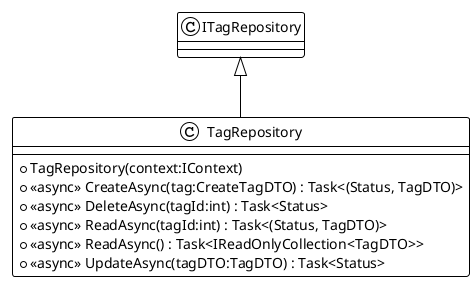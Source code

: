 @startuml
!theme plain
class TagRepository {
    + TagRepository(context:IContext)
    + <<async>> CreateAsync(tag:CreateTagDTO) : Task<(Status, TagDTO)>
    + <<async>> DeleteAsync(tagId:int) : Task<Status>
    + <<async>> ReadAsync(tagId:int) : Task<(Status, TagDTO)>
    + <<async>> ReadAsync() : Task<IReadOnlyCollection<TagDTO>>
    + <<async>> UpdateAsync(tagDTO:TagDTO) : Task<Status>
}
ITagRepository <|-- TagRepository
@enduml
